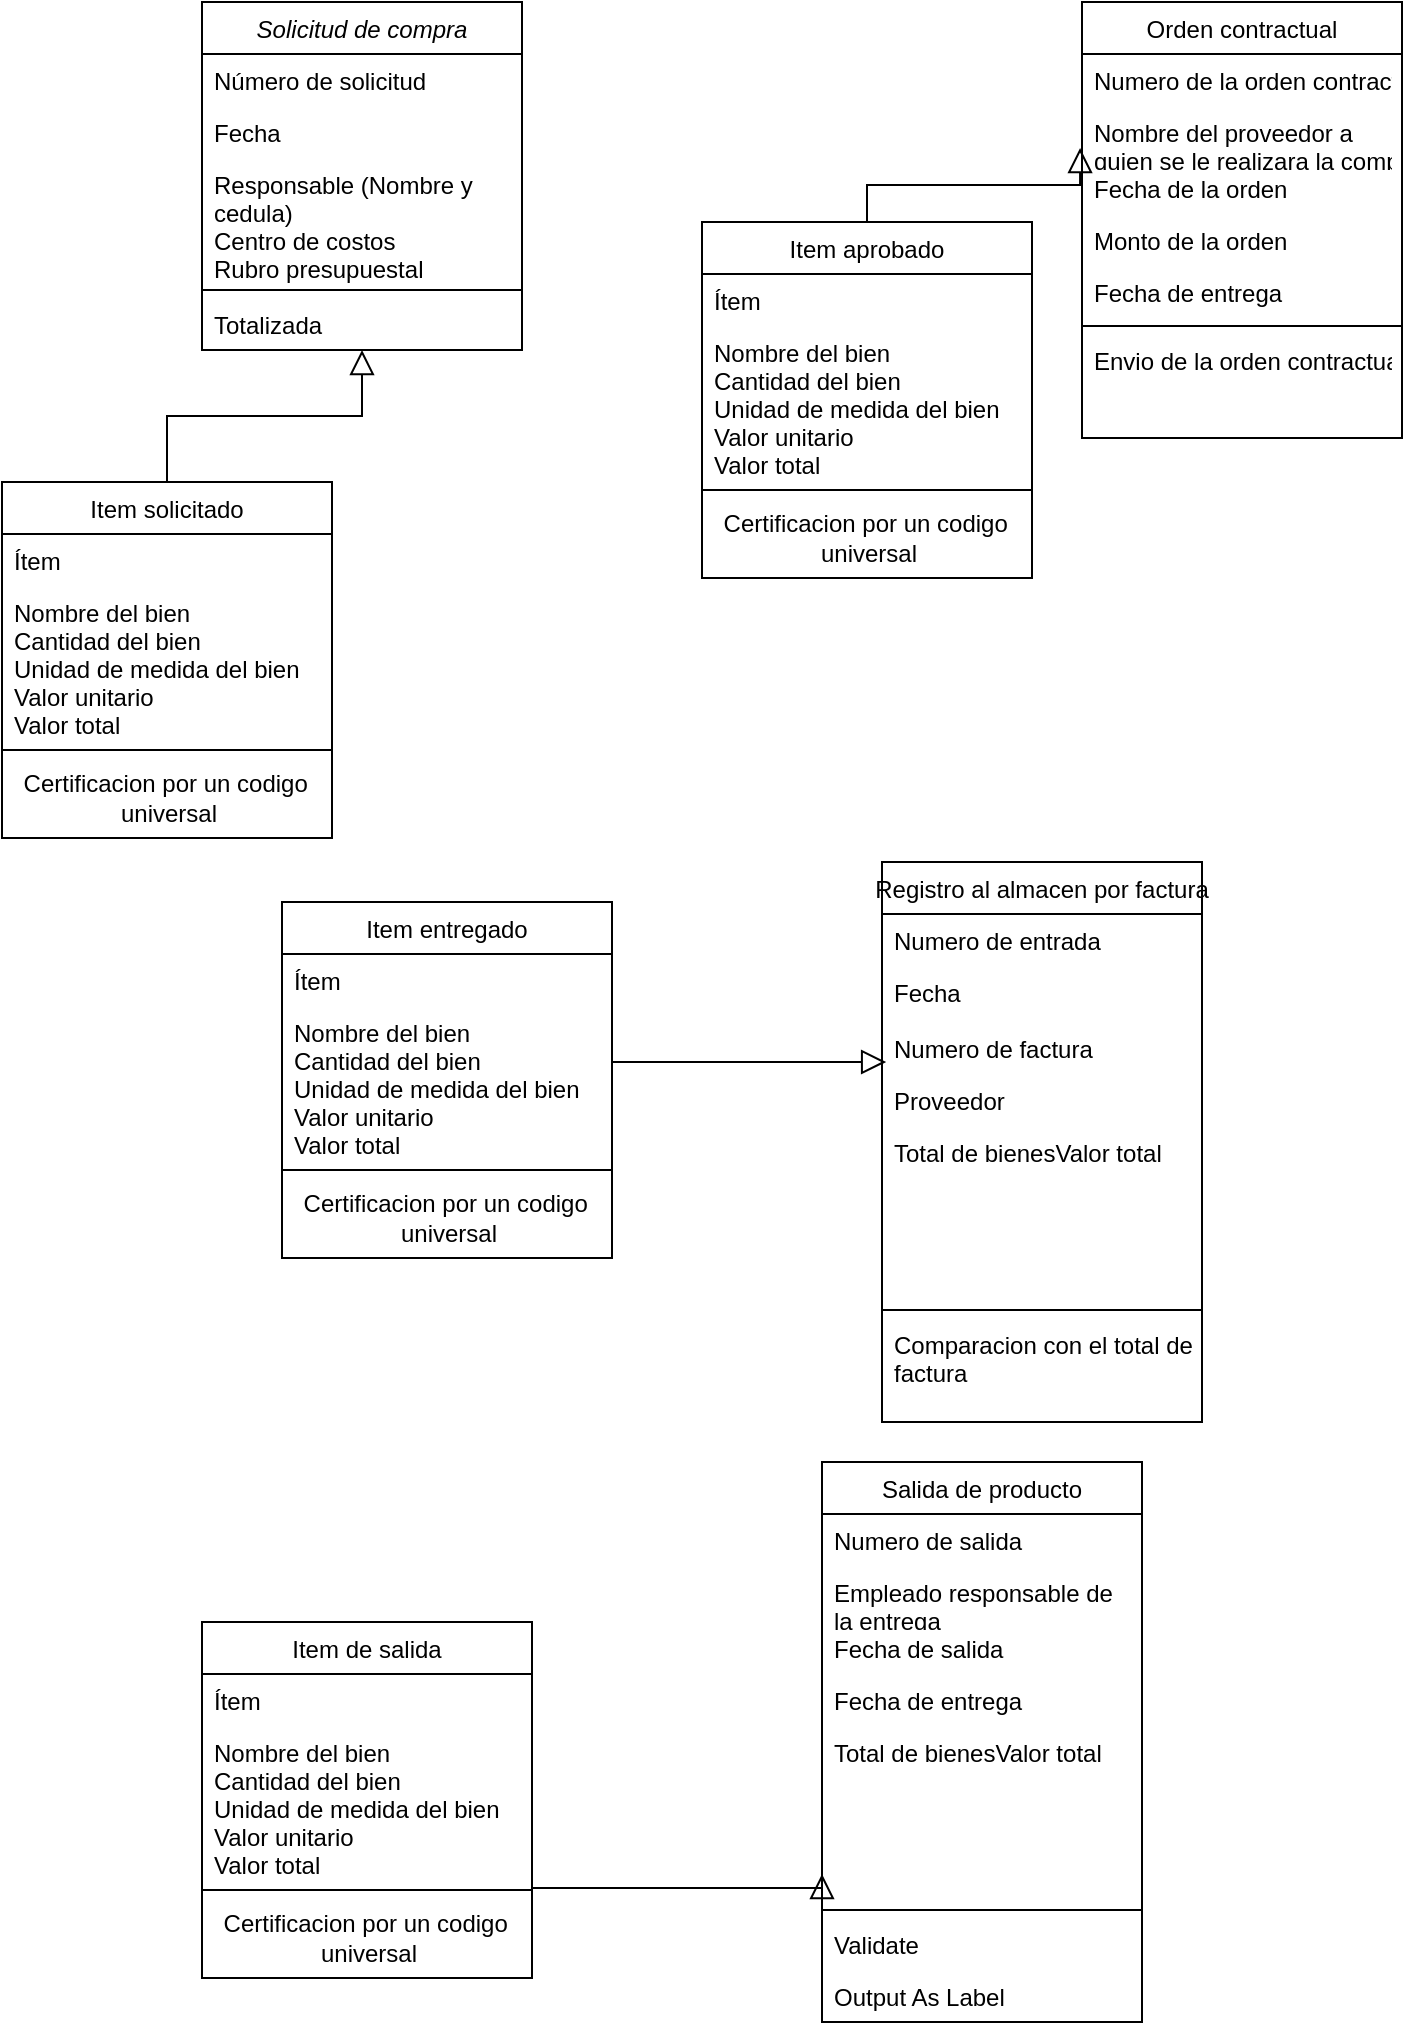 <mxfile version="26.0.16">
  <diagram id="C5RBs43oDa-KdzZeNtuy" name="Page-1">
    <mxGraphModel dx="1434" dy="836" grid="1" gridSize="10" guides="1" tooltips="1" connect="1" arrows="1" fold="1" page="1" pageScale="1" pageWidth="827" pageHeight="1169" math="0" shadow="0">
      <root>
        <mxCell id="WIyWlLk6GJQsqaUBKTNV-0" />
        <mxCell id="WIyWlLk6GJQsqaUBKTNV-1" parent="WIyWlLk6GJQsqaUBKTNV-0" />
        <mxCell id="zkfFHV4jXpPFQw0GAbJ--0" value="Solicitud de compra" style="swimlane;fontStyle=2;align=center;verticalAlign=top;childLayout=stackLayout;horizontal=1;startSize=26;horizontalStack=0;resizeParent=1;resizeLast=0;collapsible=1;marginBottom=0;rounded=0;shadow=0;strokeWidth=1;" parent="WIyWlLk6GJQsqaUBKTNV-1" vertex="1">
          <mxGeometry x="150" y="90" width="160" height="174" as="geometry">
            <mxRectangle x="230" y="140" width="160" height="26" as="alternateBounds" />
          </mxGeometry>
        </mxCell>
        <mxCell id="zkfFHV4jXpPFQw0GAbJ--1" value="Número de solicitud" style="text;align=left;verticalAlign=top;spacingLeft=4;spacingRight=4;overflow=hidden;rotatable=0;points=[[0,0.5],[1,0.5]];portConstraint=eastwest;" parent="zkfFHV4jXpPFQw0GAbJ--0" vertex="1">
          <mxGeometry y="26" width="160" height="26" as="geometry" />
        </mxCell>
        <mxCell id="zkfFHV4jXpPFQw0GAbJ--2" value="Fecha" style="text;align=left;verticalAlign=top;spacingLeft=4;spacingRight=4;overflow=hidden;rotatable=0;points=[[0,0.5],[1,0.5]];portConstraint=eastwest;rounded=0;shadow=0;html=0;" parent="zkfFHV4jXpPFQw0GAbJ--0" vertex="1">
          <mxGeometry y="52" width="160" height="26" as="geometry" />
        </mxCell>
        <mxCell id="zkfFHV4jXpPFQw0GAbJ--3" value="Responsable (Nombre y &#xa;cedula)&#xa;Centro de costos&#xa;Rubro presupuestal&#xa;" style="text;align=left;verticalAlign=top;spacingLeft=4;spacingRight=4;overflow=hidden;rotatable=0;points=[[0,0.5],[1,0.5]];portConstraint=eastwest;rounded=0;shadow=0;html=0;" parent="zkfFHV4jXpPFQw0GAbJ--0" vertex="1">
          <mxGeometry y="78" width="160" height="62" as="geometry" />
        </mxCell>
        <mxCell id="zkfFHV4jXpPFQw0GAbJ--4" value="" style="line;html=1;strokeWidth=1;align=left;verticalAlign=middle;spacingTop=-1;spacingLeft=3;spacingRight=3;rotatable=0;labelPosition=right;points=[];portConstraint=eastwest;" parent="zkfFHV4jXpPFQw0GAbJ--0" vertex="1">
          <mxGeometry y="140" width="160" height="8" as="geometry" />
        </mxCell>
        <mxCell id="zkfFHV4jXpPFQw0GAbJ--5" value="Totalizada" style="text;align=left;verticalAlign=top;spacingLeft=4;spacingRight=4;overflow=hidden;rotatable=0;points=[[0,0.5],[1,0.5]];portConstraint=eastwest;" parent="zkfFHV4jXpPFQw0GAbJ--0" vertex="1">
          <mxGeometry y="148" width="160" height="26" as="geometry" />
        </mxCell>
        <mxCell id="zkfFHV4jXpPFQw0GAbJ--6" value="Item solicitado" style="swimlane;fontStyle=0;align=center;verticalAlign=top;childLayout=stackLayout;horizontal=1;startSize=26;horizontalStack=0;resizeParent=1;resizeLast=0;collapsible=1;marginBottom=0;rounded=0;shadow=0;strokeWidth=1;" parent="WIyWlLk6GJQsqaUBKTNV-1" vertex="1">
          <mxGeometry x="50" y="330" width="165" height="178" as="geometry">
            <mxRectangle x="130" y="380" width="160" height="26" as="alternateBounds" />
          </mxGeometry>
        </mxCell>
        <mxCell id="zkfFHV4jXpPFQw0GAbJ--7" value="Ítem" style="text;align=left;verticalAlign=top;spacingLeft=4;spacingRight=4;overflow=hidden;rotatable=0;points=[[0,0.5],[1,0.5]];portConstraint=eastwest;" parent="zkfFHV4jXpPFQw0GAbJ--6" vertex="1">
          <mxGeometry y="26" width="165" height="26" as="geometry" />
        </mxCell>
        <mxCell id="zkfFHV4jXpPFQw0GAbJ--8" value="Nombre del bien&#xa;Cantidad del bien&#xa;Unidad de medida del bien &#xa;Valor unitario&#xa;Valor total" style="text;align=left;verticalAlign=top;spacingLeft=4;spacingRight=4;overflow=hidden;rotatable=0;points=[[0,0.5],[1,0.5]];portConstraint=eastwest;rounded=0;shadow=0;html=0;" parent="zkfFHV4jXpPFQw0GAbJ--6" vertex="1">
          <mxGeometry y="52" width="165" height="78" as="geometry" />
        </mxCell>
        <mxCell id="zkfFHV4jXpPFQw0GAbJ--9" value="" style="line;html=1;strokeWidth=1;align=left;verticalAlign=middle;spacingTop=-1;spacingLeft=3;spacingRight=3;rotatable=0;labelPosition=right;points=[];portConstraint=eastwest;" parent="zkfFHV4jXpPFQw0GAbJ--6" vertex="1">
          <mxGeometry y="130" width="165" height="8" as="geometry" />
        </mxCell>
        <mxCell id="G50nyTsGyvkUy6DRYi3R-0" value="Certificacion por un codigo&amp;nbsp;&lt;div&gt;universal&lt;/div&gt;" style="text;html=1;align=center;verticalAlign=middle;resizable=0;points=[];autosize=1;strokeColor=none;fillColor=none;" parent="zkfFHV4jXpPFQw0GAbJ--6" vertex="1">
          <mxGeometry y="138" width="165" height="40" as="geometry" />
        </mxCell>
        <mxCell id="zkfFHV4jXpPFQw0GAbJ--12" value="" style="endArrow=block;endSize=10;endFill=0;shadow=0;strokeWidth=1;rounded=0;curved=0;edgeStyle=elbowEdgeStyle;elbow=vertical;" parent="WIyWlLk6GJQsqaUBKTNV-1" source="zkfFHV4jXpPFQw0GAbJ--6" target="zkfFHV4jXpPFQw0GAbJ--0" edge="1">
          <mxGeometry width="160" relative="1" as="geometry">
            <mxPoint x="130" y="173" as="sourcePoint" />
            <mxPoint x="130" y="173" as="targetPoint" />
          </mxGeometry>
        </mxCell>
        <mxCell id="zkfFHV4jXpPFQw0GAbJ--17" value="Orden contractual" style="swimlane;fontStyle=0;align=center;verticalAlign=top;childLayout=stackLayout;horizontal=1;startSize=26;horizontalStack=0;resizeParent=1;resizeLast=0;collapsible=1;marginBottom=0;rounded=0;shadow=0;strokeWidth=1;" parent="WIyWlLk6GJQsqaUBKTNV-1" vertex="1">
          <mxGeometry x="590" y="90" width="160" height="218" as="geometry">
            <mxRectangle x="550" y="140" width="160" height="26" as="alternateBounds" />
          </mxGeometry>
        </mxCell>
        <mxCell id="zkfFHV4jXpPFQw0GAbJ--18" value="Numero de la orden contractual" style="text;align=left;verticalAlign=top;spacingLeft=4;spacingRight=4;overflow=hidden;rotatable=0;points=[[0,0.5],[1,0.5]];portConstraint=eastwest;" parent="zkfFHV4jXpPFQw0GAbJ--17" vertex="1">
          <mxGeometry y="26" width="160" height="26" as="geometry" />
        </mxCell>
        <mxCell id="zkfFHV4jXpPFQw0GAbJ--19" value="Nombre del proveedor a &#xa;quien se le realizara la compra" style="text;align=left;verticalAlign=top;spacingLeft=4;spacingRight=4;overflow=hidden;rotatable=0;points=[[0,0.5],[1,0.5]];portConstraint=eastwest;rounded=0;shadow=0;html=0;" parent="zkfFHV4jXpPFQw0GAbJ--17" vertex="1">
          <mxGeometry y="52" width="160" height="28" as="geometry" />
        </mxCell>
        <mxCell id="zkfFHV4jXpPFQw0GAbJ--20" value="Fecha de la orden" style="text;align=left;verticalAlign=top;spacingLeft=4;spacingRight=4;overflow=hidden;rotatable=0;points=[[0,0.5],[1,0.5]];portConstraint=eastwest;rounded=0;shadow=0;html=0;" parent="zkfFHV4jXpPFQw0GAbJ--17" vertex="1">
          <mxGeometry y="80" width="160" height="26" as="geometry" />
        </mxCell>
        <mxCell id="zkfFHV4jXpPFQw0GAbJ--21" value="Monto de la orden" style="text;align=left;verticalAlign=top;spacingLeft=4;spacingRight=4;overflow=hidden;rotatable=0;points=[[0,0.5],[1,0.5]];portConstraint=eastwest;rounded=0;shadow=0;html=0;" parent="zkfFHV4jXpPFQw0GAbJ--17" vertex="1">
          <mxGeometry y="106" width="160" height="26" as="geometry" />
        </mxCell>
        <mxCell id="zkfFHV4jXpPFQw0GAbJ--22" value="Fecha de entrega" style="text;align=left;verticalAlign=top;spacingLeft=4;spacingRight=4;overflow=hidden;rotatable=0;points=[[0,0.5],[1,0.5]];portConstraint=eastwest;rounded=0;shadow=0;html=0;" parent="zkfFHV4jXpPFQw0GAbJ--17" vertex="1">
          <mxGeometry y="132" width="160" height="26" as="geometry" />
        </mxCell>
        <mxCell id="zkfFHV4jXpPFQw0GAbJ--23" value="" style="line;html=1;strokeWidth=1;align=left;verticalAlign=middle;spacingTop=-1;spacingLeft=3;spacingRight=3;rotatable=0;labelPosition=right;points=[];portConstraint=eastwest;" parent="zkfFHV4jXpPFQw0GAbJ--17" vertex="1">
          <mxGeometry y="158" width="160" height="8" as="geometry" />
        </mxCell>
        <mxCell id="zkfFHV4jXpPFQw0GAbJ--24" value="Envio de la orden contractual" style="text;align=left;verticalAlign=top;spacingLeft=4;spacingRight=4;overflow=hidden;rotatable=0;points=[[0,0.5],[1,0.5]];portConstraint=eastwest;" parent="zkfFHV4jXpPFQw0GAbJ--17" vertex="1">
          <mxGeometry y="166" width="160" height="26" as="geometry" />
        </mxCell>
        <mxCell id="G50nyTsGyvkUy6DRYi3R-1" value="Item aprobado" style="swimlane;fontStyle=0;align=center;verticalAlign=top;childLayout=stackLayout;horizontal=1;startSize=26;horizontalStack=0;resizeParent=1;resizeLast=0;collapsible=1;marginBottom=0;rounded=0;shadow=0;strokeWidth=1;" parent="WIyWlLk6GJQsqaUBKTNV-1" vertex="1">
          <mxGeometry x="400" y="200" width="165" height="178" as="geometry">
            <mxRectangle x="130" y="380" width="160" height="26" as="alternateBounds" />
          </mxGeometry>
        </mxCell>
        <mxCell id="G50nyTsGyvkUy6DRYi3R-2" value="Ítem" style="text;align=left;verticalAlign=top;spacingLeft=4;spacingRight=4;overflow=hidden;rotatable=0;points=[[0,0.5],[1,0.5]];portConstraint=eastwest;" parent="G50nyTsGyvkUy6DRYi3R-1" vertex="1">
          <mxGeometry y="26" width="165" height="26" as="geometry" />
        </mxCell>
        <mxCell id="G50nyTsGyvkUy6DRYi3R-3" value="Nombre del bien&#xa;Cantidad del bien&#xa;Unidad de medida del bien &#xa;Valor unitario&#xa;Valor total" style="text;align=left;verticalAlign=top;spacingLeft=4;spacingRight=4;overflow=hidden;rotatable=0;points=[[0,0.5],[1,0.5]];portConstraint=eastwest;rounded=0;shadow=0;html=0;" parent="G50nyTsGyvkUy6DRYi3R-1" vertex="1">
          <mxGeometry y="52" width="165" height="78" as="geometry" />
        </mxCell>
        <mxCell id="G50nyTsGyvkUy6DRYi3R-4" value="" style="line;html=1;strokeWidth=1;align=left;verticalAlign=middle;spacingTop=-1;spacingLeft=3;spacingRight=3;rotatable=0;labelPosition=right;points=[];portConstraint=eastwest;" parent="G50nyTsGyvkUy6DRYi3R-1" vertex="1">
          <mxGeometry y="130" width="165" height="8" as="geometry" />
        </mxCell>
        <mxCell id="G50nyTsGyvkUy6DRYi3R-5" value="Certificacion por un codigo&amp;nbsp;&lt;div&gt;universal&lt;/div&gt;" style="text;html=1;align=center;verticalAlign=middle;resizable=0;points=[];autosize=1;strokeColor=none;fillColor=none;" parent="G50nyTsGyvkUy6DRYi3R-1" vertex="1">
          <mxGeometry y="138" width="165" height="40" as="geometry" />
        </mxCell>
        <mxCell id="G50nyTsGyvkUy6DRYi3R-6" value="" style="endArrow=block;endSize=10;endFill=0;shadow=0;strokeWidth=1;rounded=0;curved=0;edgeStyle=elbowEdgeStyle;elbow=vertical;entryX=-0.006;entryY=0.75;entryDx=0;entryDy=0;exitX=0.5;exitY=0;exitDx=0;exitDy=0;entryPerimeter=0;" parent="WIyWlLk6GJQsqaUBKTNV-1" source="G50nyTsGyvkUy6DRYi3R-1" edge="1" target="zkfFHV4jXpPFQw0GAbJ--19">
          <mxGeometry width="160" relative="1" as="geometry">
            <mxPoint x="320" y="179" as="sourcePoint" />
            <mxPoint x="438" y="295" as="targetPoint" />
            <Array as="points" />
          </mxGeometry>
        </mxCell>
        <mxCell id="G50nyTsGyvkUy6DRYi3R-7" value="Registro al almacen por factura" style="swimlane;fontStyle=0;align=center;verticalAlign=top;childLayout=stackLayout;horizontal=1;startSize=26;horizontalStack=0;resizeParent=1;resizeLast=0;collapsible=1;marginBottom=0;rounded=0;shadow=0;strokeWidth=1;" parent="WIyWlLk6GJQsqaUBKTNV-1" vertex="1">
          <mxGeometry x="490" y="520" width="160" height="280" as="geometry">
            <mxRectangle x="550" y="140" width="160" height="26" as="alternateBounds" />
          </mxGeometry>
        </mxCell>
        <mxCell id="G50nyTsGyvkUy6DRYi3R-8" value="Numero de entrada" style="text;align=left;verticalAlign=top;spacingLeft=4;spacingRight=4;overflow=hidden;rotatable=0;points=[[0,0.5],[1,0.5]];portConstraint=eastwest;" parent="G50nyTsGyvkUy6DRYi3R-7" vertex="1">
          <mxGeometry y="26" width="160" height="26" as="geometry" />
        </mxCell>
        <mxCell id="G50nyTsGyvkUy6DRYi3R-9" value="Fecha" style="text;align=left;verticalAlign=top;spacingLeft=4;spacingRight=4;overflow=hidden;rotatable=0;points=[[0,0.5],[1,0.5]];portConstraint=eastwest;rounded=0;shadow=0;html=0;" parent="G50nyTsGyvkUy6DRYi3R-7" vertex="1">
          <mxGeometry y="52" width="160" height="28" as="geometry" />
        </mxCell>
        <mxCell id="G50nyTsGyvkUy6DRYi3R-10" value="Numero de factura" style="text;align=left;verticalAlign=top;spacingLeft=4;spacingRight=4;overflow=hidden;rotatable=0;points=[[0,0.5],[1,0.5]];portConstraint=eastwest;rounded=0;shadow=0;html=0;" parent="G50nyTsGyvkUy6DRYi3R-7" vertex="1">
          <mxGeometry y="80" width="160" height="26" as="geometry" />
        </mxCell>
        <mxCell id="G50nyTsGyvkUy6DRYi3R-11" value="Proveedor" style="text;align=left;verticalAlign=top;spacingLeft=4;spacingRight=4;overflow=hidden;rotatable=0;points=[[0,0.5],[1,0.5]];portConstraint=eastwest;rounded=0;shadow=0;html=0;" parent="G50nyTsGyvkUy6DRYi3R-7" vertex="1">
          <mxGeometry y="106" width="160" height="26" as="geometry" />
        </mxCell>
        <mxCell id="G50nyTsGyvkUy6DRYi3R-12" value="Total de bienesValor total&#xa;" style="text;align=left;verticalAlign=top;spacingLeft=4;spacingRight=4;overflow=hidden;rotatable=0;points=[[0,0.5],[1,0.5]];portConstraint=eastwest;rounded=0;shadow=0;html=0;" parent="G50nyTsGyvkUy6DRYi3R-7" vertex="1">
          <mxGeometry y="132" width="160" height="88" as="geometry" />
        </mxCell>
        <mxCell id="G50nyTsGyvkUy6DRYi3R-13" value="" style="line;html=1;strokeWidth=1;align=left;verticalAlign=middle;spacingTop=-1;spacingLeft=3;spacingRight=3;rotatable=0;labelPosition=right;points=[];portConstraint=eastwest;" parent="G50nyTsGyvkUy6DRYi3R-7" vertex="1">
          <mxGeometry y="220" width="160" height="8" as="geometry" />
        </mxCell>
        <mxCell id="G50nyTsGyvkUy6DRYi3R-14" value="Comparacion con el total de &#xa;factura" style="text;align=left;verticalAlign=top;spacingLeft=4;spacingRight=4;overflow=hidden;rotatable=0;points=[[0,0.5],[1,0.5]];portConstraint=eastwest;" parent="G50nyTsGyvkUy6DRYi3R-7" vertex="1">
          <mxGeometry y="228" width="160" height="42" as="geometry" />
        </mxCell>
        <mxCell id="G50nyTsGyvkUy6DRYi3R-19" value="Item entregado" style="swimlane;fontStyle=0;align=center;verticalAlign=top;childLayout=stackLayout;horizontal=1;startSize=26;horizontalStack=0;resizeParent=1;resizeLast=0;collapsible=1;marginBottom=0;rounded=0;shadow=0;strokeWidth=1;" parent="WIyWlLk6GJQsqaUBKTNV-1" vertex="1">
          <mxGeometry x="190" y="540" width="165" height="178" as="geometry">
            <mxRectangle x="130" y="380" width="160" height="26" as="alternateBounds" />
          </mxGeometry>
        </mxCell>
        <mxCell id="G50nyTsGyvkUy6DRYi3R-20" value="Ítem" style="text;align=left;verticalAlign=top;spacingLeft=4;spacingRight=4;overflow=hidden;rotatable=0;points=[[0,0.5],[1,0.5]];portConstraint=eastwest;" parent="G50nyTsGyvkUy6DRYi3R-19" vertex="1">
          <mxGeometry y="26" width="165" height="26" as="geometry" />
        </mxCell>
        <mxCell id="G50nyTsGyvkUy6DRYi3R-21" value="Nombre del bien&#xa;Cantidad del bien&#xa;Unidad de medida del bien &#xa;Valor unitario&#xa;Valor total" style="text;align=left;verticalAlign=top;spacingLeft=4;spacingRight=4;overflow=hidden;rotatable=0;points=[[0,0.5],[1,0.5]];portConstraint=eastwest;rounded=0;shadow=0;html=0;" parent="G50nyTsGyvkUy6DRYi3R-19" vertex="1">
          <mxGeometry y="52" width="165" height="78" as="geometry" />
        </mxCell>
        <mxCell id="G50nyTsGyvkUy6DRYi3R-22" value="" style="line;html=1;strokeWidth=1;align=left;verticalAlign=middle;spacingTop=-1;spacingLeft=3;spacingRight=3;rotatable=0;labelPosition=right;points=[];portConstraint=eastwest;" parent="G50nyTsGyvkUy6DRYi3R-19" vertex="1">
          <mxGeometry y="130" width="165" height="8" as="geometry" />
        </mxCell>
        <mxCell id="G50nyTsGyvkUy6DRYi3R-23" value="Certificacion por un codigo&amp;nbsp;&lt;div&gt;universal&lt;/div&gt;" style="text;html=1;align=center;verticalAlign=middle;resizable=0;points=[];autosize=1;strokeColor=none;fillColor=none;" parent="G50nyTsGyvkUy6DRYi3R-19" vertex="1">
          <mxGeometry y="138" width="165" height="40" as="geometry" />
        </mxCell>
        <mxCell id="G50nyTsGyvkUy6DRYi3R-24" value="" style="endArrow=block;endSize=10;endFill=0;shadow=0;strokeWidth=1;rounded=0;curved=0;edgeStyle=elbowEdgeStyle;elbow=vertical;entryX=0.013;entryY=0.769;entryDx=0;entryDy=0;entryPerimeter=0;" parent="WIyWlLk6GJQsqaUBKTNV-1" source="G50nyTsGyvkUy6DRYi3R-19" target="G50nyTsGyvkUy6DRYi3R-10" edge="1">
          <mxGeometry width="160" relative="1" as="geometry">
            <mxPoint x="270" y="409" as="sourcePoint" />
            <mxPoint x="370" y="500" as="targetPoint" />
          </mxGeometry>
        </mxCell>
        <mxCell id="G50nyTsGyvkUy6DRYi3R-25" value="Salida de producto" style="swimlane;fontStyle=0;align=center;verticalAlign=top;childLayout=stackLayout;horizontal=1;startSize=26;horizontalStack=0;resizeParent=1;resizeLast=0;collapsible=1;marginBottom=0;rounded=0;shadow=0;strokeWidth=1;" parent="WIyWlLk6GJQsqaUBKTNV-1" vertex="1">
          <mxGeometry x="460" y="820" width="160" height="280" as="geometry">
            <mxRectangle x="550" y="140" width="160" height="26" as="alternateBounds" />
          </mxGeometry>
        </mxCell>
        <mxCell id="G50nyTsGyvkUy6DRYi3R-26" value="Numero de salida" style="text;align=left;verticalAlign=top;spacingLeft=4;spacingRight=4;overflow=hidden;rotatable=0;points=[[0,0.5],[1,0.5]];portConstraint=eastwest;" parent="G50nyTsGyvkUy6DRYi3R-25" vertex="1">
          <mxGeometry y="26" width="160" height="26" as="geometry" />
        </mxCell>
        <mxCell id="G50nyTsGyvkUy6DRYi3R-27" value="Empleado responsable de &#xa;la entrega" style="text;align=left;verticalAlign=top;spacingLeft=4;spacingRight=4;overflow=hidden;rotatable=0;points=[[0,0.5],[1,0.5]];portConstraint=eastwest;rounded=0;shadow=0;html=0;" parent="G50nyTsGyvkUy6DRYi3R-25" vertex="1">
          <mxGeometry y="52" width="160" height="28" as="geometry" />
        </mxCell>
        <mxCell id="G50nyTsGyvkUy6DRYi3R-28" value="Fecha de salida" style="text;align=left;verticalAlign=top;spacingLeft=4;spacingRight=4;overflow=hidden;rotatable=0;points=[[0,0.5],[1,0.5]];portConstraint=eastwest;rounded=0;shadow=0;html=0;" parent="G50nyTsGyvkUy6DRYi3R-25" vertex="1">
          <mxGeometry y="80" width="160" height="26" as="geometry" />
        </mxCell>
        <mxCell id="G50nyTsGyvkUy6DRYi3R-29" value="Fecha de entrega" style="text;align=left;verticalAlign=top;spacingLeft=4;spacingRight=4;overflow=hidden;rotatable=0;points=[[0,0.5],[1,0.5]];portConstraint=eastwest;rounded=0;shadow=0;html=0;" parent="G50nyTsGyvkUy6DRYi3R-25" vertex="1">
          <mxGeometry y="106" width="160" height="26" as="geometry" />
        </mxCell>
        <mxCell id="G50nyTsGyvkUy6DRYi3R-30" value="Total de bienesValor total&#xa;" style="text;align=left;verticalAlign=top;spacingLeft=4;spacingRight=4;overflow=hidden;rotatable=0;points=[[0,0.5],[1,0.5]];portConstraint=eastwest;rounded=0;shadow=0;html=0;" parent="G50nyTsGyvkUy6DRYi3R-25" vertex="1">
          <mxGeometry y="132" width="160" height="88" as="geometry" />
        </mxCell>
        <mxCell id="G50nyTsGyvkUy6DRYi3R-31" value="" style="line;html=1;strokeWidth=1;align=left;verticalAlign=middle;spacingTop=-1;spacingLeft=3;spacingRight=3;rotatable=0;labelPosition=right;points=[];portConstraint=eastwest;" parent="G50nyTsGyvkUy6DRYi3R-25" vertex="1">
          <mxGeometry y="220" width="160" height="8" as="geometry" />
        </mxCell>
        <mxCell id="G50nyTsGyvkUy6DRYi3R-32" value="Validate" style="text;align=left;verticalAlign=top;spacingLeft=4;spacingRight=4;overflow=hidden;rotatable=0;points=[[0,0.5],[1,0.5]];portConstraint=eastwest;" parent="G50nyTsGyvkUy6DRYi3R-25" vertex="1">
          <mxGeometry y="228" width="160" height="26" as="geometry" />
        </mxCell>
        <mxCell id="G50nyTsGyvkUy6DRYi3R-33" value="Output As Label" style="text;align=left;verticalAlign=top;spacingLeft=4;spacingRight=4;overflow=hidden;rotatable=0;points=[[0,0.5],[1,0.5]];portConstraint=eastwest;" parent="G50nyTsGyvkUy6DRYi3R-25" vertex="1">
          <mxGeometry y="254" width="160" height="26" as="geometry" />
        </mxCell>
        <mxCell id="G50nyTsGyvkUy6DRYi3R-34" value="Item de salida" style="swimlane;fontStyle=0;align=center;verticalAlign=top;childLayout=stackLayout;horizontal=1;startSize=26;horizontalStack=0;resizeParent=1;resizeLast=0;collapsible=1;marginBottom=0;rounded=0;shadow=0;strokeWidth=1;" parent="WIyWlLk6GJQsqaUBKTNV-1" vertex="1">
          <mxGeometry x="150" y="900" width="165" height="178" as="geometry">
            <mxRectangle x="130" y="380" width="160" height="26" as="alternateBounds" />
          </mxGeometry>
        </mxCell>
        <mxCell id="G50nyTsGyvkUy6DRYi3R-35" value="Ítem" style="text;align=left;verticalAlign=top;spacingLeft=4;spacingRight=4;overflow=hidden;rotatable=0;points=[[0,0.5],[1,0.5]];portConstraint=eastwest;" parent="G50nyTsGyvkUy6DRYi3R-34" vertex="1">
          <mxGeometry y="26" width="165" height="26" as="geometry" />
        </mxCell>
        <mxCell id="G50nyTsGyvkUy6DRYi3R-36" value="Nombre del bien&#xa;Cantidad del bien&#xa;Unidad de medida del bien &#xa;Valor unitario&#xa;Valor total" style="text;align=left;verticalAlign=top;spacingLeft=4;spacingRight=4;overflow=hidden;rotatable=0;points=[[0,0.5],[1,0.5]];portConstraint=eastwest;rounded=0;shadow=0;html=0;" parent="G50nyTsGyvkUy6DRYi3R-34" vertex="1">
          <mxGeometry y="52" width="165" height="78" as="geometry" />
        </mxCell>
        <mxCell id="G50nyTsGyvkUy6DRYi3R-37" value="" style="line;html=1;strokeWidth=1;align=left;verticalAlign=middle;spacingTop=-1;spacingLeft=3;spacingRight=3;rotatable=0;labelPosition=right;points=[];portConstraint=eastwest;" parent="G50nyTsGyvkUy6DRYi3R-34" vertex="1">
          <mxGeometry y="130" width="165" height="8" as="geometry" />
        </mxCell>
        <mxCell id="G50nyTsGyvkUy6DRYi3R-38" value="Certificacion por un codigo&amp;nbsp;&lt;div&gt;universal&lt;/div&gt;" style="text;html=1;align=center;verticalAlign=middle;resizable=0;points=[];autosize=1;strokeColor=none;fillColor=none;" parent="G50nyTsGyvkUy6DRYi3R-34" vertex="1">
          <mxGeometry y="138" width="165" height="40" as="geometry" />
        </mxCell>
        <mxCell id="G50nyTsGyvkUy6DRYi3R-39" value="" style="endArrow=block;endSize=10;endFill=0;shadow=0;strokeWidth=1;rounded=0;curved=0;edgeStyle=elbowEdgeStyle;elbow=vertical;entryX=0;entryY=0.841;entryDx=0;entryDy=0;entryPerimeter=0;" parent="WIyWlLk6GJQsqaUBKTNV-1" target="G50nyTsGyvkUy6DRYi3R-30" edge="1">
          <mxGeometry width="160" relative="1" as="geometry">
            <mxPoint x="315" y="1040" as="sourcePoint" />
            <mxPoint x="452" y="1040" as="targetPoint" />
          </mxGeometry>
        </mxCell>
      </root>
    </mxGraphModel>
  </diagram>
</mxfile>
